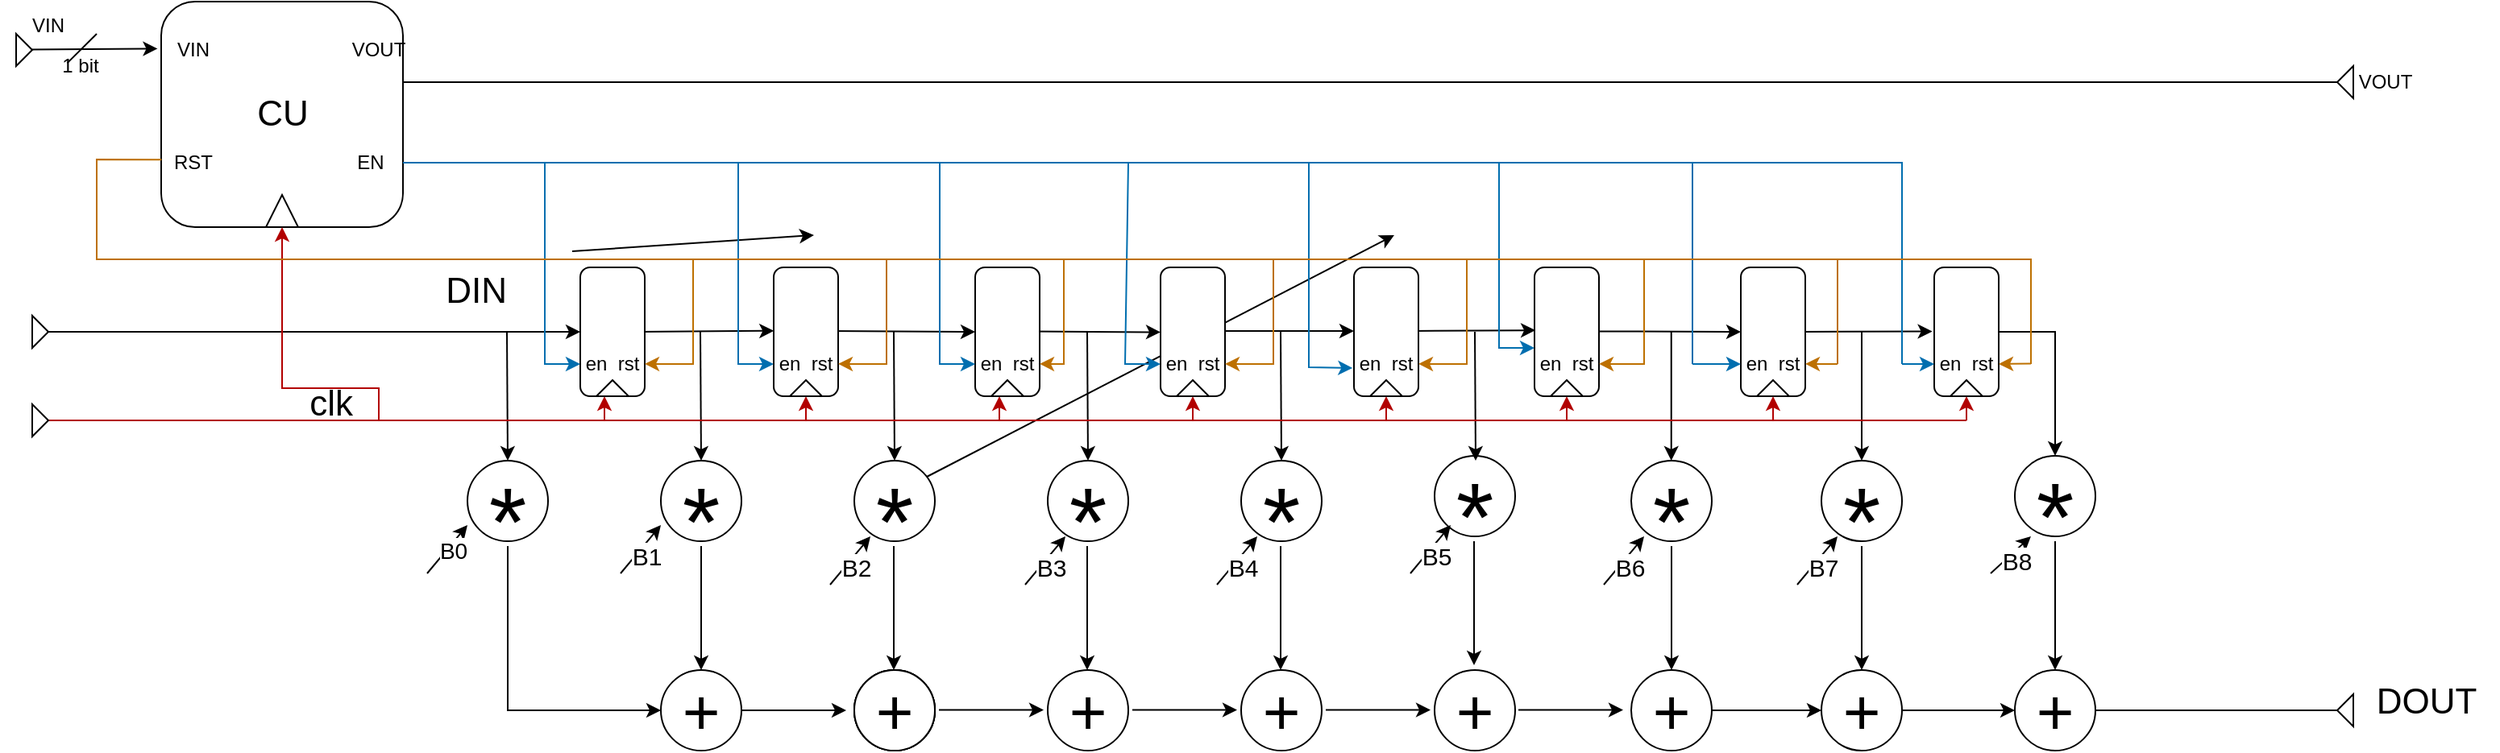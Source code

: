 <mxfile version="28.2.5">
  <diagram name="Pagina-1" id="stsg-VHXCKW48UEf2oJJ">
    <mxGraphModel dx="772" dy="390" grid="1" gridSize="10" guides="1" tooltips="1" connect="1" arrows="1" fold="1" page="1" pageScale="1" pageWidth="827" pageHeight="1169" math="0" shadow="0">
      <root>
        <mxCell id="0" />
        <mxCell id="1" parent="0" />
        <mxCell id="Z68hn9O-Tgvw7mRsMY7y-1" value="&lt;font style=&quot;font-size: 40px;&quot;&gt;+&lt;/font&gt;" style="ellipse;whiteSpace=wrap;html=1;aspect=fixed;" vertex="1" parent="1">
          <mxGeometry x="470" y="605" width="50" height="50" as="geometry" />
        </mxCell>
        <mxCell id="Z68hn9O-Tgvw7mRsMY7y-2" value="&lt;font style=&quot;font-size: 40px;&quot;&gt;+&lt;/font&gt;" style="ellipse;whiteSpace=wrap;html=1;aspect=fixed;" vertex="1" parent="1">
          <mxGeometry x="590" y="605" width="50" height="50" as="geometry" />
        </mxCell>
        <mxCell id="Z68hn9O-Tgvw7mRsMY7y-3" value="&lt;font style=&quot;font-size: 40px;&quot;&gt;+&lt;/font&gt;" style="ellipse;whiteSpace=wrap;html=1;aspect=fixed;" vertex="1" parent="1">
          <mxGeometry x="590" y="605" width="50" height="50" as="geometry" />
        </mxCell>
        <mxCell id="Z68hn9O-Tgvw7mRsMY7y-4" value="&lt;font style=&quot;font-size: 40px;&quot;&gt;+&lt;/font&gt;" style="ellipse;whiteSpace=wrap;html=1;aspect=fixed;" vertex="1" parent="1">
          <mxGeometry x="590" y="605" width="50" height="50" as="geometry" />
        </mxCell>
        <mxCell id="Z68hn9O-Tgvw7mRsMY7y-5" value="&lt;font style=&quot;font-size: 40px;&quot;&gt;+&lt;/font&gt;" style="ellipse;whiteSpace=wrap;html=1;aspect=fixed;" vertex="1" parent="1">
          <mxGeometry x="590" y="605" width="50" height="50" as="geometry" />
        </mxCell>
        <mxCell id="Z68hn9O-Tgvw7mRsMY7y-6" value="&lt;font style=&quot;font-size: 40px;&quot;&gt;+&lt;/font&gt;" style="ellipse;whiteSpace=wrap;html=1;aspect=fixed;" vertex="1" parent="1">
          <mxGeometry x="710" y="605" width="50" height="50" as="geometry" />
        </mxCell>
        <mxCell id="Z68hn9O-Tgvw7mRsMY7y-7" value="&lt;font style=&quot;font-size: 40px;&quot;&gt;+&lt;/font&gt;" style="ellipse;whiteSpace=wrap;html=1;aspect=fixed;" vertex="1" parent="1">
          <mxGeometry x="830" y="605" width="50" height="50" as="geometry" />
        </mxCell>
        <mxCell id="Z68hn9O-Tgvw7mRsMY7y-8" value="&lt;font style=&quot;font-size: 40px;&quot;&gt;+&lt;/font&gt;" style="ellipse;whiteSpace=wrap;html=1;aspect=fixed;" vertex="1" parent="1">
          <mxGeometry x="950" y="605" width="50" height="50" as="geometry" />
        </mxCell>
        <mxCell id="Z68hn9O-Tgvw7mRsMY7y-9" value="&lt;font style=&quot;font-size: 40px;&quot;&gt;+&lt;/font&gt;" style="ellipse;whiteSpace=wrap;html=1;aspect=fixed;" vertex="1" parent="1">
          <mxGeometry x="1190" y="605" width="50" height="50" as="geometry" />
        </mxCell>
        <mxCell id="Z68hn9O-Tgvw7mRsMY7y-10" value="&lt;font style=&quot;font-size: 40px;&quot;&gt;+&lt;/font&gt;" style="ellipse;whiteSpace=wrap;html=1;aspect=fixed;" vertex="1" parent="1">
          <mxGeometry x="1072" y="605" width="50" height="50" as="geometry" />
        </mxCell>
        <mxCell id="Z68hn9O-Tgvw7mRsMY7y-11" value="" style="ellipse;whiteSpace=wrap;html=1;aspect=fixed;" vertex="1" parent="1">
          <mxGeometry x="350" y="475" width="50" height="50" as="geometry" />
        </mxCell>
        <mxCell id="Z68hn9O-Tgvw7mRsMY7y-12" value="&lt;font style=&quot;font-size: 60px;&quot;&gt;*&lt;/font&gt;" style="text;html=1;align=center;verticalAlign=middle;whiteSpace=wrap;rounded=0;" vertex="1" parent="1">
          <mxGeometry x="345" y="498" width="60" height="30" as="geometry" />
        </mxCell>
        <mxCell id="Z68hn9O-Tgvw7mRsMY7y-13" value="" style="ellipse;whiteSpace=wrap;html=1;aspect=fixed;" vertex="1" parent="1">
          <mxGeometry x="470" y="475" width="50" height="50" as="geometry" />
        </mxCell>
        <mxCell id="Z68hn9O-Tgvw7mRsMY7y-14" value="&lt;font style=&quot;font-size: 60px;&quot;&gt;*&lt;/font&gt;" style="text;html=1;align=center;verticalAlign=middle;whiteSpace=wrap;rounded=0;" vertex="1" parent="1">
          <mxGeometry x="465" y="498" width="60" height="30" as="geometry" />
        </mxCell>
        <mxCell id="Z68hn9O-Tgvw7mRsMY7y-15" value="" style="ellipse;whiteSpace=wrap;html=1;aspect=fixed;" vertex="1" parent="1">
          <mxGeometry x="830" y="475" width="50" height="50" as="geometry" />
        </mxCell>
        <mxCell id="Z68hn9O-Tgvw7mRsMY7y-16" value="&lt;font style=&quot;font-size: 60px;&quot;&gt;*&lt;/font&gt;" style="text;html=1;align=center;verticalAlign=middle;whiteSpace=wrap;rounded=0;" vertex="1" parent="1">
          <mxGeometry x="825" y="498" width="60" height="30" as="geometry" />
        </mxCell>
        <mxCell id="Z68hn9O-Tgvw7mRsMY7y-17" value="" style="ellipse;whiteSpace=wrap;html=1;aspect=fixed;" vertex="1" parent="1">
          <mxGeometry x="710" y="475" width="50" height="50" as="geometry" />
        </mxCell>
        <mxCell id="Z68hn9O-Tgvw7mRsMY7y-18" value="&lt;font style=&quot;font-size: 60px;&quot;&gt;*&lt;/font&gt;" style="text;html=1;align=center;verticalAlign=middle;whiteSpace=wrap;rounded=0;" vertex="1" parent="1">
          <mxGeometry x="705" y="498" width="60" height="30" as="geometry" />
        </mxCell>
        <mxCell id="Z68hn9O-Tgvw7mRsMY7y-19" value="" style="ellipse;whiteSpace=wrap;html=1;aspect=fixed;" vertex="1" parent="1">
          <mxGeometry x="590" y="475" width="50" height="50" as="geometry" />
        </mxCell>
        <mxCell id="Z68hn9O-Tgvw7mRsMY7y-20" value="&lt;font style=&quot;font-size: 60px;&quot;&gt;*&lt;/font&gt;" style="text;html=1;align=center;verticalAlign=middle;whiteSpace=wrap;rounded=0;" vertex="1" parent="1">
          <mxGeometry x="585" y="498" width="60" height="30" as="geometry" />
        </mxCell>
        <mxCell id="Z68hn9O-Tgvw7mRsMY7y-21" value="" style="ellipse;whiteSpace=wrap;html=1;aspect=fixed;" vertex="1" parent="1">
          <mxGeometry x="950" y="472" width="50" height="50" as="geometry" />
        </mxCell>
        <mxCell id="Z68hn9O-Tgvw7mRsMY7y-22" value="&lt;font style=&quot;font-size: 60px;&quot;&gt;*&lt;/font&gt;" style="text;html=1;align=center;verticalAlign=middle;whiteSpace=wrap;rounded=0;" vertex="1" parent="1">
          <mxGeometry x="945" y="495" width="60" height="30" as="geometry" />
        </mxCell>
        <mxCell id="Z68hn9O-Tgvw7mRsMY7y-29" value="" style="endArrow=classic;html=1;rounded=0;entryX=0.5;entryY=1;entryDx=0;entryDy=0;exitX=1;exitY=0.5;exitDx=0;exitDy=0;" edge="1" parent="1" source="Z68hn9O-Tgvw7mRsMY7y-242">
          <mxGeometry width="50" height="50" relative="1" as="geometry">
            <mxPoint x="100" y="395" as="sourcePoint" />
            <mxPoint x="420" y="395" as="targetPoint" />
          </mxGeometry>
        </mxCell>
        <mxCell id="Z68hn9O-Tgvw7mRsMY7y-30" value="" style="endArrow=classic;html=1;rounded=0;exitX=0.5;exitY=0;exitDx=0;exitDy=0;entryX=0.002;entryY=0.146;entryDx=0;entryDy=0;entryPerimeter=0;" edge="1" parent="1">
          <mxGeometry width="50" height="50" relative="1" as="geometry">
            <mxPoint x="455" y="395" as="sourcePoint" />
            <mxPoint x="540.12" y="394.38" as="targetPoint" />
          </mxGeometry>
        </mxCell>
        <mxCell id="Z68hn9O-Tgvw7mRsMY7y-31" value="" style="endArrow=classic;html=1;rounded=0;exitX=0.5;exitY=0;exitDx=0;exitDy=0;entryX=0.5;entryY=1;entryDx=0;entryDy=0;" edge="1" parent="1" target="Z68hn9O-Tgvw7mRsMY7y-193">
          <mxGeometry width="50" height="50" relative="1" as="geometry">
            <mxPoint x="575" y="394.5" as="sourcePoint" />
            <mxPoint x="655" y="395" as="targetPoint" />
          </mxGeometry>
        </mxCell>
        <mxCell id="Z68hn9O-Tgvw7mRsMY7y-32" value="" style="endArrow=classic;html=1;rounded=0;exitX=0.5;exitY=0;exitDx=0;exitDy=0;entryX=0.5;entryY=1;entryDx=0;entryDy=0;" edge="1" parent="1" source="Z68hn9O-Tgvw7mRsMY7y-23">
          <mxGeometry width="50" height="50" relative="1" as="geometry">
            <mxPoint x="415" y="345" as="sourcePoint" />
            <mxPoint x="565" y="335" as="targetPoint" />
          </mxGeometry>
        </mxCell>
        <mxCell id="Z68hn9O-Tgvw7mRsMY7y-33" value="" style="endArrow=classic;html=1;rounded=0;exitX=0.5;exitY=0;exitDx=0;exitDy=0;entryX=0;entryY=0.15;entryDx=0;entryDy=0;entryPerimeter=0;" edge="1" parent="1">
          <mxGeometry width="50" height="50" relative="1" as="geometry">
            <mxPoint x="815" y="394.5" as="sourcePoint" />
            <mxPoint x="900" y="394.5" as="targetPoint" />
          </mxGeometry>
        </mxCell>
        <mxCell id="Z68hn9O-Tgvw7mRsMY7y-34" value="" style="endArrow=classic;html=1;rounded=0;exitX=0.5;exitY=0;exitDx=0;exitDy=0;entryX=0.009;entryY=0.135;entryDx=0;entryDy=0;entryPerimeter=0;" edge="1" parent="1">
          <mxGeometry width="50" height="50" relative="1" as="geometry">
            <mxPoint x="935" y="394.5" as="sourcePoint" />
            <mxPoint x="1012.54" y="394.05" as="targetPoint" />
          </mxGeometry>
        </mxCell>
        <mxCell id="Z68hn9O-Tgvw7mRsMY7y-35" value="" style="endArrow=classic;html=1;rounded=0;entryX=0.5;entryY=0;entryDx=0;entryDy=0;" edge="1" parent="1" target="Z68hn9O-Tgvw7mRsMY7y-11">
          <mxGeometry width="50" height="50" relative="1" as="geometry">
            <mxPoint x="374.5" y="395" as="sourcePoint" />
            <mxPoint x="374.5" y="465" as="targetPoint" />
          </mxGeometry>
        </mxCell>
        <mxCell id="Z68hn9O-Tgvw7mRsMY7y-36" value="" style="endArrow=classic;html=1;rounded=0;entryX=0.5;entryY=0;entryDx=0;entryDy=0;" edge="1" parent="1">
          <mxGeometry width="50" height="50" relative="1" as="geometry">
            <mxPoint x="494.5" y="395" as="sourcePoint" />
            <mxPoint x="495" y="475" as="targetPoint" />
          </mxGeometry>
        </mxCell>
        <mxCell id="Z68hn9O-Tgvw7mRsMY7y-37" value="" style="endArrow=classic;html=1;rounded=0;entryX=0.5;entryY=0;entryDx=0;entryDy=0;" edge="1" parent="1">
          <mxGeometry width="50" height="50" relative="1" as="geometry">
            <mxPoint x="614.5" y="395" as="sourcePoint" />
            <mxPoint x="615" y="475" as="targetPoint" />
          </mxGeometry>
        </mxCell>
        <mxCell id="Z68hn9O-Tgvw7mRsMY7y-38" value="" style="endArrow=classic;html=1;rounded=0;entryX=0.5;entryY=0;entryDx=0;entryDy=0;" edge="1" parent="1">
          <mxGeometry width="50" height="50" relative="1" as="geometry">
            <mxPoint x="734.5" y="395" as="sourcePoint" />
            <mxPoint x="735" y="475" as="targetPoint" />
          </mxGeometry>
        </mxCell>
        <mxCell id="Z68hn9O-Tgvw7mRsMY7y-39" value="" style="endArrow=classic;html=1;rounded=0;entryX=0.5;entryY=0;entryDx=0;entryDy=0;" edge="1" parent="1">
          <mxGeometry width="50" height="50" relative="1" as="geometry">
            <mxPoint x="854.5" y="395" as="sourcePoint" />
            <mxPoint x="855" y="475" as="targetPoint" />
          </mxGeometry>
        </mxCell>
        <mxCell id="Z68hn9O-Tgvw7mRsMY7y-40" value="" style="endArrow=classic;html=1;rounded=0;entryX=0.5;entryY=0;entryDx=0;entryDy=0;" edge="1" parent="1">
          <mxGeometry width="50" height="50" relative="1" as="geometry">
            <mxPoint x="975" y="395" as="sourcePoint" />
            <mxPoint x="975.5" y="475" as="targetPoint" />
          </mxGeometry>
        </mxCell>
        <mxCell id="Z68hn9O-Tgvw7mRsMY7y-41" value="" style="ellipse;whiteSpace=wrap;html=1;aspect=fixed;" vertex="1" parent="1">
          <mxGeometry x="1072" y="475" width="50" height="50" as="geometry" />
        </mxCell>
        <mxCell id="Z68hn9O-Tgvw7mRsMY7y-42" value="&lt;font style=&quot;font-size: 60px;&quot;&gt;*&lt;/font&gt;" style="text;html=1;align=center;verticalAlign=middle;whiteSpace=wrap;rounded=0;" vertex="1" parent="1">
          <mxGeometry x="1067" y="498" width="60" height="30" as="geometry" />
        </mxCell>
        <mxCell id="Z68hn9O-Tgvw7mRsMY7y-43" value="" style="endArrow=classic;html=1;rounded=0;exitX=0.5;exitY=1;exitDx=0;exitDy=0;entryX=0;entryY=0.5;entryDx=0;entryDy=0;" edge="1" parent="1" source="Z68hn9O-Tgvw7mRsMY7y-12" target="Z68hn9O-Tgvw7mRsMY7y-1">
          <mxGeometry width="50" height="50" relative="1" as="geometry">
            <mxPoint x="685" y="675" as="sourcePoint" />
            <mxPoint x="735" y="625" as="targetPoint" />
            <Array as="points">
              <mxPoint x="375" y="630" />
            </Array>
          </mxGeometry>
        </mxCell>
        <mxCell id="Z68hn9O-Tgvw7mRsMY7y-44" value="" style="endArrow=classic;html=1;rounded=0;exitX=0.5;exitY=1;exitDx=0;exitDy=0;entryX=0.5;entryY=0;entryDx=0;entryDy=0;" edge="1" parent="1" source="Z68hn9O-Tgvw7mRsMY7y-14" target="Z68hn9O-Tgvw7mRsMY7y-1">
          <mxGeometry width="50" height="50" relative="1" as="geometry">
            <mxPoint x="685" y="675" as="sourcePoint" />
            <mxPoint x="735" y="625" as="targetPoint" />
          </mxGeometry>
        </mxCell>
        <mxCell id="Z68hn9O-Tgvw7mRsMY7y-45" value="" style="endArrow=classic;html=1;rounded=0;exitX=0.5;exitY=1;exitDx=0;exitDy=0;entryX=0.5;entryY=0;entryDx=0;entryDy=0;" edge="1" parent="1">
          <mxGeometry width="50" height="50" relative="1" as="geometry">
            <mxPoint x="614.5" y="528" as="sourcePoint" />
            <mxPoint x="614.5" y="605" as="targetPoint" />
          </mxGeometry>
        </mxCell>
        <mxCell id="Z68hn9O-Tgvw7mRsMY7y-46" value="" style="endArrow=classic;html=1;rounded=0;exitX=0.5;exitY=1;exitDx=0;exitDy=0;entryX=0.5;entryY=0;entryDx=0;entryDy=0;" edge="1" parent="1">
          <mxGeometry width="50" height="50" relative="1" as="geometry">
            <mxPoint x="734.5" y="528" as="sourcePoint" />
            <mxPoint x="734.5" y="605" as="targetPoint" />
          </mxGeometry>
        </mxCell>
        <mxCell id="Z68hn9O-Tgvw7mRsMY7y-47" value="" style="endArrow=classic;html=1;rounded=0;exitX=0.5;exitY=1;exitDx=0;exitDy=0;entryX=0.5;entryY=0;entryDx=0;entryDy=0;" edge="1" parent="1">
          <mxGeometry width="50" height="50" relative="1" as="geometry">
            <mxPoint x="854.5" y="528" as="sourcePoint" />
            <mxPoint x="854.5" y="605" as="targetPoint" />
          </mxGeometry>
        </mxCell>
        <mxCell id="Z68hn9O-Tgvw7mRsMY7y-48" value="" style="endArrow=classic;html=1;rounded=0;exitX=0.5;exitY=1;exitDx=0;exitDy=0;entryX=0.5;entryY=0;entryDx=0;entryDy=0;" edge="1" parent="1">
          <mxGeometry width="50" height="50" relative="1" as="geometry">
            <mxPoint x="974.5" y="525" as="sourcePoint" />
            <mxPoint x="974.5" y="602" as="targetPoint" />
          </mxGeometry>
        </mxCell>
        <mxCell id="Z68hn9O-Tgvw7mRsMY7y-49" value="" style="endArrow=classic;html=1;rounded=0;exitX=1;exitY=0.5;exitDx=0;exitDy=0;" edge="1" parent="1" source="Z68hn9O-Tgvw7mRsMY7y-1">
          <mxGeometry width="50" height="50" relative="1" as="geometry">
            <mxPoint x="685" y="675" as="sourcePoint" />
            <mxPoint x="585" y="630" as="targetPoint" />
          </mxGeometry>
        </mxCell>
        <mxCell id="Z68hn9O-Tgvw7mRsMY7y-50" value="" style="endArrow=classic;html=1;rounded=0;exitX=1;exitY=0.5;exitDx=0;exitDy=0;" edge="1" parent="1">
          <mxGeometry width="50" height="50" relative="1" as="geometry">
            <mxPoint x="642.5" y="629.8" as="sourcePoint" />
            <mxPoint x="707.5" y="629.8" as="targetPoint" />
          </mxGeometry>
        </mxCell>
        <mxCell id="Z68hn9O-Tgvw7mRsMY7y-51" value="" style="endArrow=classic;html=1;rounded=0;exitX=1;exitY=0.5;exitDx=0;exitDy=0;" edge="1" parent="1">
          <mxGeometry width="50" height="50" relative="1" as="geometry">
            <mxPoint x="762.5" y="629.8" as="sourcePoint" />
            <mxPoint x="827.5" y="629.8" as="targetPoint" />
          </mxGeometry>
        </mxCell>
        <mxCell id="Z68hn9O-Tgvw7mRsMY7y-52" value="" style="endArrow=classic;html=1;rounded=0;exitX=1;exitY=0.5;exitDx=0;exitDy=0;" edge="1" parent="1">
          <mxGeometry width="50" height="50" relative="1" as="geometry">
            <mxPoint x="882.5" y="629.8" as="sourcePoint" />
            <mxPoint x="947.5" y="629.8" as="targetPoint" />
          </mxGeometry>
        </mxCell>
        <mxCell id="Z68hn9O-Tgvw7mRsMY7y-53" value="" style="endArrow=classic;html=1;rounded=0;exitX=1;exitY=0.5;exitDx=0;exitDy=0;" edge="1" parent="1">
          <mxGeometry width="50" height="50" relative="1" as="geometry">
            <mxPoint x="1002" y="629.8" as="sourcePoint" />
            <mxPoint x="1067" y="629.8" as="targetPoint" />
          </mxGeometry>
        </mxCell>
        <mxCell id="Z68hn9O-Tgvw7mRsMY7y-54" value="" style="ellipse;whiteSpace=wrap;html=1;aspect=fixed;" vertex="1" parent="1">
          <mxGeometry x="1190" y="475" width="50" height="50" as="geometry" />
        </mxCell>
        <mxCell id="Z68hn9O-Tgvw7mRsMY7y-55" value="&lt;font style=&quot;font-size: 60px;&quot;&gt;*&lt;/font&gt;" style="text;html=1;align=center;verticalAlign=middle;whiteSpace=wrap;rounded=0;" vertex="1" parent="1">
          <mxGeometry x="1185" y="498" width="60" height="30" as="geometry" />
        </mxCell>
        <mxCell id="Z68hn9O-Tgvw7mRsMY7y-56" value="" style="endArrow=classic;html=1;rounded=0;exitX=0.5;exitY=1;exitDx=0;exitDy=0;entryX=0.5;entryY=0;entryDx=0;entryDy=0;" edge="1" parent="1" source="Z68hn9O-Tgvw7mRsMY7y-55" target="Z68hn9O-Tgvw7mRsMY7y-9">
          <mxGeometry width="50" height="50" relative="1" as="geometry">
            <mxPoint x="1214.76" y="522" as="sourcePoint" />
            <mxPoint x="1214.76" y="599" as="targetPoint" />
          </mxGeometry>
        </mxCell>
        <mxCell id="Z68hn9O-Tgvw7mRsMY7y-57" value="" style="endArrow=classic;html=1;rounded=0;exitX=1;exitY=0.5;exitDx=0;exitDy=0;entryX=0;entryY=0.5;entryDx=0;entryDy=0;" edge="1" parent="1" source="Z68hn9O-Tgvw7mRsMY7y-10" target="Z68hn9O-Tgvw7mRsMY7y-9">
          <mxGeometry width="50" height="50" relative="1" as="geometry">
            <mxPoint x="625" y="465" as="sourcePoint" />
            <mxPoint x="675" y="415" as="targetPoint" />
          </mxGeometry>
        </mxCell>
        <mxCell id="Z68hn9O-Tgvw7mRsMY7y-59" value="" style="endArrow=classic;html=1;rounded=0;exitX=0.5;exitY=0;exitDx=0;exitDy=0;" edge="1" parent="1" source="Z68hn9O-Tgvw7mRsMY7y-26">
          <mxGeometry width="50" height="50" relative="1" as="geometry">
            <mxPoint x="635" y="485" as="sourcePoint" />
            <mxPoint x="925" y="335" as="targetPoint" />
          </mxGeometry>
        </mxCell>
        <mxCell id="Z68hn9O-Tgvw7mRsMY7y-62" value="" style="endArrow=classic;html=1;rounded=0;exitX=0.5;exitY=0;exitDx=0;exitDy=0;entryX=-0.02;entryY=0.159;entryDx=0;entryDy=0;entryPerimeter=0;" edge="1" parent="1">
          <mxGeometry width="50" height="50" relative="1" as="geometry">
            <mxPoint x="1175" y="395" as="sourcePoint" />
            <mxPoint x="1258.8" y="394.77" as="targetPoint" />
          </mxGeometry>
        </mxCell>
        <mxCell id="Z68hn9O-Tgvw7mRsMY7y-63" value="" style="endArrow=classic;html=1;rounded=0;entryX=0.5;entryY=0;entryDx=0;entryDy=0;" edge="1" parent="1" target="Z68hn9O-Tgvw7mRsMY7y-54">
          <mxGeometry width="50" height="50" relative="1" as="geometry">
            <mxPoint x="1215" y="395" as="sourcePoint" />
            <mxPoint x="1065" y="445" as="targetPoint" />
          </mxGeometry>
        </mxCell>
        <mxCell id="Z68hn9O-Tgvw7mRsMY7y-64" value="" style="endArrow=classic;html=1;rounded=0;exitX=0.5;exitY=1;exitDx=0;exitDy=0;entryX=0.5;entryY=0;entryDx=0;entryDy=0;" edge="1" parent="1" source="Z68hn9O-Tgvw7mRsMY7y-42" target="Z68hn9O-Tgvw7mRsMY7y-10">
          <mxGeometry width="50" height="50" relative="1" as="geometry">
            <mxPoint x="1095" y="585" as="sourcePoint" />
            <mxPoint x="1145" y="535" as="targetPoint" />
          </mxGeometry>
        </mxCell>
        <mxCell id="Z68hn9O-Tgvw7mRsMY7y-65" value="&lt;font style=&quot;font-size: 40px;&quot;&gt;+&lt;/font&gt;" style="ellipse;whiteSpace=wrap;html=1;aspect=fixed;" vertex="1" parent="1">
          <mxGeometry x="1310" y="605" width="50" height="50" as="geometry" />
        </mxCell>
        <mxCell id="Z68hn9O-Tgvw7mRsMY7y-66" value="" style="ellipse;whiteSpace=wrap;html=1;aspect=fixed;" vertex="1" parent="1">
          <mxGeometry x="1310" y="472" width="50" height="50" as="geometry" />
        </mxCell>
        <mxCell id="Z68hn9O-Tgvw7mRsMY7y-67" value="&lt;font style=&quot;font-size: 60px;&quot;&gt;*&lt;/font&gt;" style="text;html=1;align=center;verticalAlign=middle;whiteSpace=wrap;rounded=0;" vertex="1" parent="1">
          <mxGeometry x="1305" y="495" width="60" height="30" as="geometry" />
        </mxCell>
        <mxCell id="Z68hn9O-Tgvw7mRsMY7y-68" value="" style="endArrow=classic;html=1;rounded=0;exitX=0.5;exitY=1;exitDx=0;exitDy=0;entryX=0.5;entryY=0;entryDx=0;entryDy=0;" edge="1" parent="1" source="Z68hn9O-Tgvw7mRsMY7y-67" target="Z68hn9O-Tgvw7mRsMY7y-65">
          <mxGeometry width="50" height="50" relative="1" as="geometry">
            <mxPoint x="1334.76" y="519" as="sourcePoint" />
            <mxPoint x="1334.76" y="596" as="targetPoint" />
          </mxGeometry>
        </mxCell>
        <mxCell id="Z68hn9O-Tgvw7mRsMY7y-69" value="" style="endArrow=classic;html=1;rounded=0;exitX=1;exitY=0.5;exitDx=0;exitDy=0;entryX=0;entryY=0.5;entryDx=0;entryDy=0;" edge="1" parent="1" source="Z68hn9O-Tgvw7mRsMY7y-9" target="Z68hn9O-Tgvw7mRsMY7y-65">
          <mxGeometry width="50" height="50" relative="1" as="geometry">
            <mxPoint x="1315" y="565" as="sourcePoint" />
            <mxPoint x="1365" y="515" as="targetPoint" />
          </mxGeometry>
        </mxCell>
        <mxCell id="Z68hn9O-Tgvw7mRsMY7y-70" value="" style="endArrow=classic;html=1;rounded=0;exitX=0.5;exitY=0;exitDx=0;exitDy=0;entryX=0.5;entryY=0;entryDx=0;entryDy=0;" edge="1" parent="1" target="Z68hn9O-Tgvw7mRsMY7y-66">
          <mxGeometry width="50" height="50" relative="1" as="geometry">
            <mxPoint x="1295" y="395" as="sourcePoint" />
            <mxPoint x="1315" y="495" as="targetPoint" />
            <Array as="points">
              <mxPoint x="1335" y="395" />
            </Array>
          </mxGeometry>
        </mxCell>
        <mxCell id="Z68hn9O-Tgvw7mRsMY7y-72" value="" style="endArrow=classic;html=1;rounded=0;" edge="1" parent="1">
          <mxGeometry width="50" height="50" relative="1" as="geometry">
            <mxPoint x="325" y="545" as="sourcePoint" />
            <mxPoint x="350" y="515" as="targetPoint" />
          </mxGeometry>
        </mxCell>
        <mxCell id="Z68hn9O-Tgvw7mRsMY7y-73" value="B" style="edgeLabel;html=1;align=center;verticalAlign=middle;resizable=0;points=[];" connectable="0" vertex="1" parent="Z68hn9O-Tgvw7mRsMY7y-72">
          <mxGeometry x="-0.065" y="-4" relative="1" as="geometry">
            <mxPoint x="1" as="offset" />
          </mxGeometry>
        </mxCell>
        <mxCell id="Z68hn9O-Tgvw7mRsMY7y-74" value="&lt;font style=&quot;font-size: 14px;&quot;&gt;B0&lt;/font&gt;" style="edgeLabel;html=1;align=center;verticalAlign=middle;resizable=0;points=[];" connectable="0" vertex="1" parent="Z68hn9O-Tgvw7mRsMY7y-72">
          <mxGeometry x="0.043" y="-3" relative="1" as="geometry">
            <mxPoint as="offset" />
          </mxGeometry>
        </mxCell>
        <mxCell id="Z68hn9O-Tgvw7mRsMY7y-75" value="" style="endArrow=classic;html=1;rounded=0;" edge="1" parent="1">
          <mxGeometry width="50" height="50" relative="1" as="geometry">
            <mxPoint x="445" y="545" as="sourcePoint" />
            <mxPoint x="470" y="515" as="targetPoint" />
          </mxGeometry>
        </mxCell>
        <mxCell id="Z68hn9O-Tgvw7mRsMY7y-76" value="&lt;font style=&quot;font-size: 15px;&quot;&gt;B1&lt;/font&gt;" style="edgeLabel;html=1;align=center;verticalAlign=middle;resizable=0;points=[];" connectable="0" vertex="1" parent="Z68hn9O-Tgvw7mRsMY7y-75">
          <mxGeometry x="-0.065" y="-4" relative="1" as="geometry">
            <mxPoint x="1" as="offset" />
          </mxGeometry>
        </mxCell>
        <mxCell id="Z68hn9O-Tgvw7mRsMY7y-77" value="" style="endArrow=classic;html=1;rounded=0;" edge="1" parent="1">
          <mxGeometry width="50" height="50" relative="1" as="geometry">
            <mxPoint x="575" y="552" as="sourcePoint" />
            <mxPoint x="600" y="522" as="targetPoint" />
          </mxGeometry>
        </mxCell>
        <mxCell id="Z68hn9O-Tgvw7mRsMY7y-78" value="&lt;font style=&quot;font-size: 15px;&quot;&gt;B2&lt;/font&gt;" style="edgeLabel;html=1;align=center;verticalAlign=middle;resizable=0;points=[];" connectable="0" vertex="1" parent="Z68hn9O-Tgvw7mRsMY7y-77">
          <mxGeometry x="-0.065" y="-4" relative="1" as="geometry">
            <mxPoint x="1" as="offset" />
          </mxGeometry>
        </mxCell>
        <mxCell id="Z68hn9O-Tgvw7mRsMY7y-79" value="" style="endArrow=classic;html=1;rounded=0;" edge="1" parent="1">
          <mxGeometry width="50" height="50" relative="1" as="geometry">
            <mxPoint x="696" y="552" as="sourcePoint" />
            <mxPoint x="721" y="522" as="targetPoint" />
          </mxGeometry>
        </mxCell>
        <mxCell id="Z68hn9O-Tgvw7mRsMY7y-80" value="&lt;font style=&quot;font-size: 15px;&quot;&gt;B3&lt;/font&gt;" style="edgeLabel;html=1;align=center;verticalAlign=middle;resizable=0;points=[];" connectable="0" vertex="1" parent="Z68hn9O-Tgvw7mRsMY7y-79">
          <mxGeometry x="-0.065" y="-4" relative="1" as="geometry">
            <mxPoint x="1" as="offset" />
          </mxGeometry>
        </mxCell>
        <mxCell id="Z68hn9O-Tgvw7mRsMY7y-81" value="" style="endArrow=classic;html=1;rounded=0;" edge="1" parent="1">
          <mxGeometry width="50" height="50" relative="1" as="geometry">
            <mxPoint x="815" y="552" as="sourcePoint" />
            <mxPoint x="840" y="522" as="targetPoint" />
          </mxGeometry>
        </mxCell>
        <mxCell id="Z68hn9O-Tgvw7mRsMY7y-82" value="&lt;font style=&quot;font-size: 15px;&quot;&gt;B4&lt;/font&gt;" style="edgeLabel;html=1;align=center;verticalAlign=middle;resizable=0;points=[];" connectable="0" vertex="1" parent="Z68hn9O-Tgvw7mRsMY7y-81">
          <mxGeometry x="-0.065" y="-4" relative="1" as="geometry">
            <mxPoint x="1" as="offset" />
          </mxGeometry>
        </mxCell>
        <mxCell id="Z68hn9O-Tgvw7mRsMY7y-83" value="" style="endArrow=classic;html=1;rounded=0;" edge="1" parent="1">
          <mxGeometry width="50" height="50" relative="1" as="geometry">
            <mxPoint x="935" y="545" as="sourcePoint" />
            <mxPoint x="960" y="515" as="targetPoint" />
          </mxGeometry>
        </mxCell>
        <mxCell id="Z68hn9O-Tgvw7mRsMY7y-84" value="&lt;font style=&quot;font-size: 15px;&quot;&gt;B5&lt;/font&gt;" style="edgeLabel;html=1;align=center;verticalAlign=middle;resizable=0;points=[];" connectable="0" vertex="1" parent="Z68hn9O-Tgvw7mRsMY7y-83">
          <mxGeometry x="-0.065" y="-4" relative="1" as="geometry">
            <mxPoint x="1" as="offset" />
          </mxGeometry>
        </mxCell>
        <mxCell id="Z68hn9O-Tgvw7mRsMY7y-85" value="" style="endArrow=classic;html=1;rounded=0;" edge="1" parent="1">
          <mxGeometry width="50" height="50" relative="1" as="geometry">
            <mxPoint x="1055" y="552" as="sourcePoint" />
            <mxPoint x="1080" y="522" as="targetPoint" />
          </mxGeometry>
        </mxCell>
        <mxCell id="Z68hn9O-Tgvw7mRsMY7y-86" value="&lt;font style=&quot;font-size: 15px;&quot;&gt;B6&lt;/font&gt;" style="edgeLabel;html=1;align=center;verticalAlign=middle;resizable=0;points=[];" connectable="0" vertex="1" parent="Z68hn9O-Tgvw7mRsMY7y-85">
          <mxGeometry x="-0.065" y="-4" relative="1" as="geometry">
            <mxPoint x="1" as="offset" />
          </mxGeometry>
        </mxCell>
        <mxCell id="Z68hn9O-Tgvw7mRsMY7y-87" value="" style="endArrow=classic;html=1;rounded=0;" edge="1" parent="1">
          <mxGeometry width="50" height="50" relative="1" as="geometry">
            <mxPoint x="1175" y="552" as="sourcePoint" />
            <mxPoint x="1200" y="522" as="targetPoint" />
          </mxGeometry>
        </mxCell>
        <mxCell id="Z68hn9O-Tgvw7mRsMY7y-88" value="&lt;font style=&quot;font-size: 15px;&quot;&gt;B7&lt;/font&gt;" style="edgeLabel;html=1;align=center;verticalAlign=middle;resizable=0;points=[];" connectable="0" vertex="1" parent="Z68hn9O-Tgvw7mRsMY7y-87">
          <mxGeometry x="-0.065" y="-4" relative="1" as="geometry">
            <mxPoint x="1" as="offset" />
          </mxGeometry>
        </mxCell>
        <mxCell id="Z68hn9O-Tgvw7mRsMY7y-89" value="" style="endArrow=classic;html=1;rounded=0;" edge="1" parent="1">
          <mxGeometry width="50" height="50" relative="1" as="geometry">
            <mxPoint x="1295" y="545" as="sourcePoint" />
            <mxPoint x="1320" y="522" as="targetPoint" />
          </mxGeometry>
        </mxCell>
        <mxCell id="Z68hn9O-Tgvw7mRsMY7y-90" value="&lt;font style=&quot;font-size: 15px;&quot;&gt;B8&lt;/font&gt;" style="edgeLabel;html=1;align=center;verticalAlign=middle;resizable=0;points=[];" connectable="0" vertex="1" parent="Z68hn9O-Tgvw7mRsMY7y-89">
          <mxGeometry x="-0.065" y="-4" relative="1" as="geometry">
            <mxPoint x="1" as="offset" />
          </mxGeometry>
        </mxCell>
        <mxCell id="Z68hn9O-Tgvw7mRsMY7y-91" value="&lt;span style=&quot;font-size: 22px;&quot;&gt;DIN&lt;/span&gt;" style="text;html=1;align=center;verticalAlign=middle;resizable=0;points=[];autosize=1;strokeColor=none;fillColor=none;" vertex="1" parent="1">
          <mxGeometry x="325" y="350" width="60" height="40" as="geometry" />
        </mxCell>
        <mxCell id="Z68hn9O-Tgvw7mRsMY7y-92" value="&lt;span style=&quot;font-size: 22px;&quot;&gt;DOUT&lt;/span&gt;" style="text;html=1;align=center;verticalAlign=middle;resizable=0;points=[];autosize=1;strokeColor=none;fillColor=none;" vertex="1" parent="1">
          <mxGeometry x="1520" y="605" width="90" height="40" as="geometry" />
        </mxCell>
        <mxCell id="Z68hn9O-Tgvw7mRsMY7y-104" value="" style="endArrow=classic;html=1;rounded=0;entryX=0.5;entryY=0;entryDx=0;entryDy=0;" edge="1" parent="1">
          <mxGeometry width="50" height="50" relative="1" as="geometry">
            <mxPoint x="1096.86" y="395" as="sourcePoint" />
            <mxPoint x="1096.86" y="475" as="targetPoint" />
          </mxGeometry>
        </mxCell>
        <mxCell id="Z68hn9O-Tgvw7mRsMY7y-117" value="" style="endArrow=classic;html=1;rounded=0;exitX=0.5;exitY=0;exitDx=0;exitDy=0;" edge="1" parent="1">
          <mxGeometry width="50" height="50" relative="1" as="geometry">
            <mxPoint x="700" y="394.73" as="sourcePoint" />
            <mxPoint x="780" y="395.23" as="targetPoint" />
          </mxGeometry>
        </mxCell>
        <mxCell id="Z68hn9O-Tgvw7mRsMY7y-130" value="" style="rounded=1;whiteSpace=wrap;html=1;direction=south;" vertex="1" parent="1">
          <mxGeometry x="1140" y="355" width="40" height="80" as="geometry" />
        </mxCell>
        <mxCell id="Z68hn9O-Tgvw7mRsMY7y-131" value="en" style="text;html=1;align=center;verticalAlign=middle;whiteSpace=wrap;rounded=0;" vertex="1" parent="1">
          <mxGeometry x="1120" y="400" width="60" height="30" as="geometry" />
        </mxCell>
        <mxCell id="Z68hn9O-Tgvw7mRsMY7y-132" value="rst" style="text;html=1;align=center;verticalAlign=middle;whiteSpace=wrap;rounded=0;" vertex="1" parent="1">
          <mxGeometry x="1140" y="400" width="60" height="30" as="geometry" />
        </mxCell>
        <mxCell id="Z68hn9O-Tgvw7mRsMY7y-133" value="" style="triangle;whiteSpace=wrap;html=1;rotation=-90;" vertex="1" parent="1">
          <mxGeometry x="1155" y="420" width="10" height="20" as="geometry" />
        </mxCell>
        <mxCell id="Z68hn9O-Tgvw7mRsMY7y-138" value="" style="endArrow=classic;html=1;rounded=0;exitX=0.5;exitY=0;exitDx=0;exitDy=0;entryX=0.5;entryY=1;entryDx=0;entryDy=0;" edge="1" parent="1" target="Z68hn9O-Tgvw7mRsMY7y-130">
          <mxGeometry width="50" height="50" relative="1" as="geometry">
            <mxPoint x="1052" y="394.73" as="sourcePoint" />
            <mxPoint x="1140" y="400" as="targetPoint" />
          </mxGeometry>
        </mxCell>
        <mxCell id="Z68hn9O-Tgvw7mRsMY7y-139" value="" style="endArrow=none;html=1;rounded=0;strokeColor=#B20000;fillColor=#e51400;exitX=1;exitY=0.5;exitDx=0;exitDy=0;" edge="1" parent="1" source="Z68hn9O-Tgvw7mRsMY7y-154">
          <mxGeometry width="50" height="50" relative="1" as="geometry">
            <mxPoint x="250" y="450" as="sourcePoint" />
            <mxPoint x="1280" y="450" as="targetPoint" />
          </mxGeometry>
        </mxCell>
        <mxCell id="Z68hn9O-Tgvw7mRsMY7y-140" value="" style="endArrow=classic;html=1;rounded=0;entryX=0;entryY=0.5;entryDx=0;entryDy=0;strokeColor=#B20000;fillColor=#e51400;" edge="1" parent="1">
          <mxGeometry width="50" height="50" relative="1" as="geometry">
            <mxPoint x="1280" y="450" as="sourcePoint" />
            <mxPoint x="1280" y="435" as="targetPoint" />
          </mxGeometry>
        </mxCell>
        <mxCell id="Z68hn9O-Tgvw7mRsMY7y-141" value="" style="endArrow=classic;html=1;rounded=0;entryX=0;entryY=0.5;entryDx=0;entryDy=0;strokeColor=#B20000;fillColor=#e51400;" edge="1" parent="1" target="Z68hn9O-Tgvw7mRsMY7y-133">
          <mxGeometry width="50" height="50" relative="1" as="geometry">
            <mxPoint x="1160" y="450" as="sourcePoint" />
            <mxPoint x="1240" y="450" as="targetPoint" />
          </mxGeometry>
        </mxCell>
        <mxCell id="Z68hn9O-Tgvw7mRsMY7y-147" value="" style="endArrow=classic;html=1;rounded=0;entryX=0;entryY=0.5;entryDx=0;entryDy=0;strokeColor=#B20000;fillColor=#e51400;" edge="1" parent="1">
          <mxGeometry width="50" height="50" relative="1" as="geometry">
            <mxPoint x="1032" y="450" as="sourcePoint" />
            <mxPoint x="1032" y="435" as="targetPoint" />
          </mxGeometry>
        </mxCell>
        <mxCell id="Z68hn9O-Tgvw7mRsMY7y-148" value="" style="endArrow=classic;html=1;rounded=0;entryX=0;entryY=0.5;entryDx=0;entryDy=0;strokeColor=#B20000;fillColor=#e51400;" edge="1" parent="1">
          <mxGeometry width="50" height="50" relative="1" as="geometry">
            <mxPoint x="920" y="450" as="sourcePoint" />
            <mxPoint x="920" y="435" as="targetPoint" />
          </mxGeometry>
        </mxCell>
        <mxCell id="Z68hn9O-Tgvw7mRsMY7y-149" value="" style="endArrow=classic;html=1;rounded=0;entryX=0;entryY=0.5;entryDx=0;entryDy=0;strokeColor=#B20000;fillColor=#e51400;" edge="1" parent="1">
          <mxGeometry width="50" height="50" relative="1" as="geometry">
            <mxPoint x="800" y="450" as="sourcePoint" />
            <mxPoint x="800" y="435" as="targetPoint" />
          </mxGeometry>
        </mxCell>
        <mxCell id="Z68hn9O-Tgvw7mRsMY7y-150" value="" style="endArrow=classic;html=1;rounded=0;entryX=0;entryY=0.5;entryDx=0;entryDy=0;strokeColor=#B20000;fillColor=#e51400;" edge="1" parent="1">
          <mxGeometry width="50" height="50" relative="1" as="geometry">
            <mxPoint x="680" y="450" as="sourcePoint" />
            <mxPoint x="680" y="435" as="targetPoint" />
          </mxGeometry>
        </mxCell>
        <mxCell id="Z68hn9O-Tgvw7mRsMY7y-151" value="" style="endArrow=classic;html=1;rounded=0;entryX=0;entryY=0.5;entryDx=0;entryDy=0;strokeColor=#B20000;fillColor=#e51400;" edge="1" parent="1">
          <mxGeometry width="50" height="50" relative="1" as="geometry">
            <mxPoint x="560" y="450" as="sourcePoint" />
            <mxPoint x="560" y="435" as="targetPoint" />
          </mxGeometry>
        </mxCell>
        <mxCell id="Z68hn9O-Tgvw7mRsMY7y-152" value="" style="endArrow=classic;html=1;rounded=0;entryX=0;entryY=0.5;entryDx=0;entryDy=0;strokeColor=#B20000;fillColor=#e51400;" edge="1" parent="1">
          <mxGeometry width="50" height="50" relative="1" as="geometry">
            <mxPoint x="435" y="450" as="sourcePoint" />
            <mxPoint x="435" y="435" as="targetPoint" />
          </mxGeometry>
        </mxCell>
        <mxCell id="Z68hn9O-Tgvw7mRsMY7y-153" value="&lt;span style=&quot;font-size: 22px;&quot;&gt;clk&lt;/span&gt;" style="text;html=1;align=center;verticalAlign=middle;resizable=0;points=[];autosize=1;strokeColor=none;fillColor=none;" vertex="1" parent="1">
          <mxGeometry x="240" y="420" width="50" height="40" as="geometry" />
        </mxCell>
        <mxCell id="Z68hn9O-Tgvw7mRsMY7y-154" value="" style="triangle;whiteSpace=wrap;html=1;" vertex="1" parent="1">
          <mxGeometry x="80" y="440" width="10" height="20" as="geometry" />
        </mxCell>
        <mxCell id="Z68hn9O-Tgvw7mRsMY7y-155" value="" style="rounded=1;whiteSpace=wrap;html=1;direction=south;" vertex="1" parent="1">
          <mxGeometry x="160" y="190" width="150" height="140" as="geometry" />
        </mxCell>
        <mxCell id="Z68hn9O-Tgvw7mRsMY7y-162" value="" style="triangle;whiteSpace=wrap;html=1;rotation=-90;" vertex="1" parent="1">
          <mxGeometry x="225" y="310" width="20" height="20" as="geometry" />
        </mxCell>
        <mxCell id="Z68hn9O-Tgvw7mRsMY7y-163" value="VIN" style="text;html=1;align=center;verticalAlign=middle;whiteSpace=wrap;rounded=0;" vertex="1" parent="1">
          <mxGeometry x="150" y="205" width="60" height="30" as="geometry" />
        </mxCell>
        <mxCell id="Z68hn9O-Tgvw7mRsMY7y-164" value="VOUT" style="text;html=1;align=center;verticalAlign=middle;whiteSpace=wrap;rounded=0;" vertex="1" parent="1">
          <mxGeometry x="265" y="205" width="60" height="30" as="geometry" />
        </mxCell>
        <mxCell id="Z68hn9O-Tgvw7mRsMY7y-165" value="RST" style="text;html=1;align=center;verticalAlign=middle;whiteSpace=wrap;rounded=0;" vertex="1" parent="1">
          <mxGeometry x="150" y="275" width="60" height="30" as="geometry" />
        </mxCell>
        <mxCell id="Z68hn9O-Tgvw7mRsMY7y-166" value="&lt;span style=&quot;font-size: 22px;&quot;&gt;CU&lt;/span&gt;" style="text;html=1;align=center;verticalAlign=middle;resizable=0;points=[];autosize=1;strokeColor=none;fillColor=none;" vertex="1" parent="1">
          <mxGeometry x="205" y="240" width="60" height="40" as="geometry" />
        </mxCell>
        <mxCell id="Z68hn9O-Tgvw7mRsMY7y-167" value="" style="endArrow=classic;html=1;rounded=0;entryX=1;entryY=0.5;entryDx=0;entryDy=0;strokeColor=#B20000;fillColor=#e51400;" edge="1" parent="1" target="Z68hn9O-Tgvw7mRsMY7y-155">
          <mxGeometry width="50" height="50" relative="1" as="geometry">
            <mxPoint x="295" y="450" as="sourcePoint" />
            <mxPoint x="670" y="420" as="targetPoint" />
            <Array as="points">
              <mxPoint x="295" y="430" />
              <mxPoint x="235" y="430" />
            </Array>
          </mxGeometry>
        </mxCell>
        <mxCell id="Z68hn9O-Tgvw7mRsMY7y-168" value="EN" style="text;html=1;align=center;verticalAlign=middle;whiteSpace=wrap;rounded=0;" vertex="1" parent="1">
          <mxGeometry x="260" y="275" width="60" height="30" as="geometry" />
        </mxCell>
        <mxCell id="Z68hn9O-Tgvw7mRsMY7y-173" value="" style="endArrow=none;html=1;rounded=0;entryX=0;entryY=0.5;entryDx=0;entryDy=0;fillColor=#1ba1e2;strokeColor=#006EAF;" edge="1" parent="1">
          <mxGeometry width="50" height="50" relative="1" as="geometry">
            <mxPoint x="310" y="290" as="sourcePoint" />
            <mxPoint x="1110" y="415" as="targetPoint" />
            <Array as="points">
              <mxPoint x="1110" y="290" />
            </Array>
          </mxGeometry>
        </mxCell>
        <mxCell id="Z68hn9O-Tgvw7mRsMY7y-174" value="" style="endArrow=classic;html=1;rounded=0;entryX=0;entryY=0.5;entryDx=0;entryDy=0;fillColor=#1ba1e2;strokeColor=#006EAF;" edge="1" parent="1" target="Z68hn9O-Tgvw7mRsMY7y-132">
          <mxGeometry width="50" height="50" relative="1" as="geometry">
            <mxPoint x="1110" y="415" as="sourcePoint" />
            <mxPoint x="680" y="370" as="targetPoint" />
          </mxGeometry>
        </mxCell>
        <mxCell id="Z68hn9O-Tgvw7mRsMY7y-177" value="" style="rounded=1;whiteSpace=wrap;html=1;direction=south;" vertex="1" parent="1">
          <mxGeometry x="1260" y="355" width="40" height="80" as="geometry" />
        </mxCell>
        <mxCell id="Z68hn9O-Tgvw7mRsMY7y-178" value="en" style="text;html=1;align=center;verticalAlign=middle;whiteSpace=wrap;rounded=0;" vertex="1" parent="1">
          <mxGeometry x="1240" y="400" width="60" height="30" as="geometry" />
        </mxCell>
        <mxCell id="Z68hn9O-Tgvw7mRsMY7y-179" value="rst" style="text;html=1;align=center;verticalAlign=middle;whiteSpace=wrap;rounded=0;" vertex="1" parent="1">
          <mxGeometry x="1260" y="400" width="60" height="30" as="geometry" />
        </mxCell>
        <mxCell id="Z68hn9O-Tgvw7mRsMY7y-180" value="" style="triangle;whiteSpace=wrap;html=1;rotation=-90;" vertex="1" parent="1">
          <mxGeometry x="1275" y="420" width="10" height="20" as="geometry" />
        </mxCell>
        <mxCell id="Z68hn9O-Tgvw7mRsMY7y-181" value="" style="rounded=1;whiteSpace=wrap;html=1;direction=south;" vertex="1" parent="1">
          <mxGeometry x="1012" y="355" width="40" height="80" as="geometry" />
        </mxCell>
        <mxCell id="Z68hn9O-Tgvw7mRsMY7y-182" value="en" style="text;html=1;align=center;verticalAlign=middle;whiteSpace=wrap;rounded=0;" vertex="1" parent="1">
          <mxGeometry x="992" y="400" width="60" height="30" as="geometry" />
        </mxCell>
        <mxCell id="Z68hn9O-Tgvw7mRsMY7y-183" value="rst" style="text;html=1;align=center;verticalAlign=middle;whiteSpace=wrap;rounded=0;" vertex="1" parent="1">
          <mxGeometry x="1012" y="400" width="60" height="30" as="geometry" />
        </mxCell>
        <mxCell id="Z68hn9O-Tgvw7mRsMY7y-184" value="" style="triangle;whiteSpace=wrap;html=1;rotation=-90;" vertex="1" parent="1">
          <mxGeometry x="1027" y="420" width="10" height="20" as="geometry" />
        </mxCell>
        <mxCell id="Z68hn9O-Tgvw7mRsMY7y-185" value="" style="rounded=1;whiteSpace=wrap;html=1;direction=south;" vertex="1" parent="1">
          <mxGeometry x="900" y="355" width="40" height="80" as="geometry" />
        </mxCell>
        <mxCell id="Z68hn9O-Tgvw7mRsMY7y-186" value="en" style="text;html=1;align=center;verticalAlign=middle;whiteSpace=wrap;rounded=0;" vertex="1" parent="1">
          <mxGeometry x="880" y="400" width="60" height="30" as="geometry" />
        </mxCell>
        <mxCell id="Z68hn9O-Tgvw7mRsMY7y-187" value="rst" style="text;html=1;align=center;verticalAlign=middle;whiteSpace=wrap;rounded=0;" vertex="1" parent="1">
          <mxGeometry x="900" y="400" width="60" height="30" as="geometry" />
        </mxCell>
        <mxCell id="Z68hn9O-Tgvw7mRsMY7y-188" value="" style="triangle;whiteSpace=wrap;html=1;rotation=-90;" vertex="1" parent="1">
          <mxGeometry x="915" y="420" width="10" height="20" as="geometry" />
        </mxCell>
        <mxCell id="Z68hn9O-Tgvw7mRsMY7y-189" value="" style="rounded=1;whiteSpace=wrap;html=1;direction=south;" vertex="1" parent="1">
          <mxGeometry x="780" y="355" width="40" height="80" as="geometry" />
        </mxCell>
        <mxCell id="Z68hn9O-Tgvw7mRsMY7y-190" value="en" style="text;html=1;align=center;verticalAlign=middle;whiteSpace=wrap;rounded=0;" vertex="1" parent="1">
          <mxGeometry x="760" y="400" width="60" height="30" as="geometry" />
        </mxCell>
        <mxCell id="Z68hn9O-Tgvw7mRsMY7y-191" value="rst" style="text;html=1;align=center;verticalAlign=middle;whiteSpace=wrap;rounded=0;" vertex="1" parent="1">
          <mxGeometry x="780" y="400" width="60" height="30" as="geometry" />
        </mxCell>
        <mxCell id="Z68hn9O-Tgvw7mRsMY7y-192" value="" style="triangle;whiteSpace=wrap;html=1;rotation=-90;" vertex="1" parent="1">
          <mxGeometry x="795" y="420" width="10" height="20" as="geometry" />
        </mxCell>
        <mxCell id="Z68hn9O-Tgvw7mRsMY7y-193" value="" style="rounded=1;whiteSpace=wrap;html=1;direction=south;" vertex="1" parent="1">
          <mxGeometry x="665" y="355" width="40" height="80" as="geometry" />
        </mxCell>
        <mxCell id="Z68hn9O-Tgvw7mRsMY7y-194" value="en" style="text;html=1;align=center;verticalAlign=middle;whiteSpace=wrap;rounded=0;" vertex="1" parent="1">
          <mxGeometry x="645" y="400" width="60" height="30" as="geometry" />
        </mxCell>
        <mxCell id="Z68hn9O-Tgvw7mRsMY7y-195" value="rst" style="text;html=1;align=center;verticalAlign=middle;whiteSpace=wrap;rounded=0;" vertex="1" parent="1">
          <mxGeometry x="665" y="400" width="60" height="30" as="geometry" />
        </mxCell>
        <mxCell id="Z68hn9O-Tgvw7mRsMY7y-196" value="" style="triangle;whiteSpace=wrap;html=1;rotation=-90;" vertex="1" parent="1">
          <mxGeometry x="680" y="420" width="10" height="20" as="geometry" />
        </mxCell>
        <mxCell id="Z68hn9O-Tgvw7mRsMY7y-197" value="" style="rounded=1;whiteSpace=wrap;html=1;direction=south;" vertex="1" parent="1">
          <mxGeometry x="540" y="355" width="40" height="80" as="geometry" />
        </mxCell>
        <mxCell id="Z68hn9O-Tgvw7mRsMY7y-198" value="en" style="text;html=1;align=center;verticalAlign=middle;whiteSpace=wrap;rounded=0;" vertex="1" parent="1">
          <mxGeometry x="520" y="400" width="60" height="30" as="geometry" />
        </mxCell>
        <mxCell id="Z68hn9O-Tgvw7mRsMY7y-199" value="rst" style="text;html=1;align=center;verticalAlign=middle;whiteSpace=wrap;rounded=0;" vertex="1" parent="1">
          <mxGeometry x="540" y="400" width="60" height="30" as="geometry" />
        </mxCell>
        <mxCell id="Z68hn9O-Tgvw7mRsMY7y-200" value="" style="triangle;whiteSpace=wrap;html=1;rotation=-90;" vertex="1" parent="1">
          <mxGeometry x="555" y="420" width="10" height="20" as="geometry" />
        </mxCell>
        <mxCell id="Z68hn9O-Tgvw7mRsMY7y-201" value="" style="rounded=1;whiteSpace=wrap;html=1;direction=south;" vertex="1" parent="1">
          <mxGeometry x="420" y="355" width="40" height="80" as="geometry" />
        </mxCell>
        <mxCell id="Z68hn9O-Tgvw7mRsMY7y-202" value="en" style="text;html=1;align=center;verticalAlign=middle;whiteSpace=wrap;rounded=0;" vertex="1" parent="1">
          <mxGeometry x="400" y="400" width="60" height="30" as="geometry" />
        </mxCell>
        <mxCell id="Z68hn9O-Tgvw7mRsMY7y-203" value="rst" style="text;html=1;align=center;verticalAlign=middle;whiteSpace=wrap;rounded=0;" vertex="1" parent="1">
          <mxGeometry x="420" y="400" width="60" height="30" as="geometry" />
        </mxCell>
        <mxCell id="Z68hn9O-Tgvw7mRsMY7y-204" value="" style="triangle;whiteSpace=wrap;html=1;rotation=-90;" vertex="1" parent="1">
          <mxGeometry x="435" y="420" width="10" height="20" as="geometry" />
        </mxCell>
        <mxCell id="Z68hn9O-Tgvw7mRsMY7y-205" value="" style="endArrow=none;html=1;rounded=0;entryX=0;entryY=0.5;entryDx=0;entryDy=0;fillColor=#1ba1e2;strokeColor=#006EAF;" edge="1" parent="1" target="Z68hn9O-Tgvw7mRsMY7y-178">
          <mxGeometry width="50" height="50" relative="1" as="geometry">
            <mxPoint x="1110" y="290" as="sourcePoint" />
            <mxPoint x="960" y="450" as="targetPoint" />
            <Array as="points">
              <mxPoint x="1240" y="290" />
            </Array>
          </mxGeometry>
        </mxCell>
        <mxCell id="Z68hn9O-Tgvw7mRsMY7y-206" value="" style="endArrow=classic;html=1;rounded=0;entryX=0;entryY=0.5;entryDx=0;entryDy=0;exitX=0;exitY=0.5;exitDx=0;exitDy=0;fillColor=#1ba1e2;strokeColor=#006EAF;" edge="1" parent="1" source="Z68hn9O-Tgvw7mRsMY7y-178" target="Z68hn9O-Tgvw7mRsMY7y-179">
          <mxGeometry width="50" height="50" relative="1" as="geometry">
            <mxPoint x="1120" y="420" as="sourcePoint" />
            <mxPoint x="1140" y="420" as="targetPoint" />
          </mxGeometry>
        </mxCell>
        <mxCell id="Z68hn9O-Tgvw7mRsMY7y-208" value="" style="endArrow=classic;html=1;rounded=0;entryX=0;entryY=0.5;entryDx=0;entryDy=0;fillColor=#1ba1e2;strokeColor=#006EAF;" edge="1" parent="1">
          <mxGeometry width="50" height="50" relative="1" as="geometry">
            <mxPoint x="990" y="290" as="sourcePoint" />
            <mxPoint x="1012" y="405" as="targetPoint" />
            <Array as="points">
              <mxPoint x="990" y="405" />
            </Array>
          </mxGeometry>
        </mxCell>
        <mxCell id="Z68hn9O-Tgvw7mRsMY7y-209" value="" style="endArrow=classic;html=1;rounded=0;entryX=-0.014;entryY=0.583;entryDx=0;entryDy=0;fillColor=#1ba1e2;strokeColor=#006EAF;entryPerimeter=0;" edge="1" parent="1" target="Z68hn9O-Tgvw7mRsMY7y-187">
          <mxGeometry width="50" height="50" relative="1" as="geometry">
            <mxPoint x="872" y="290" as="sourcePoint" />
            <mxPoint x="892" y="420" as="targetPoint" />
            <Array as="points">
              <mxPoint x="872" y="417" />
            </Array>
          </mxGeometry>
        </mxCell>
        <mxCell id="Z68hn9O-Tgvw7mRsMY7y-210" value="" style="endArrow=classic;html=1;rounded=0;entryX=0;entryY=0.5;entryDx=0;entryDy=0;fillColor=#1ba1e2;strokeColor=#006EAF;" edge="1" parent="1">
          <mxGeometry width="50" height="50" relative="1" as="geometry">
            <mxPoint x="760" y="290" as="sourcePoint" />
            <mxPoint x="780" y="415" as="targetPoint" />
            <Array as="points">
              <mxPoint x="758" y="415" />
            </Array>
          </mxGeometry>
        </mxCell>
        <mxCell id="Z68hn9O-Tgvw7mRsMY7y-211" value="" style="endArrow=classic;html=1;rounded=0;entryX=0;entryY=0.5;entryDx=0;entryDy=0;fillColor=#1ba1e2;strokeColor=#006EAF;" edge="1" parent="1">
          <mxGeometry width="50" height="50" relative="1" as="geometry">
            <mxPoint x="643" y="290" as="sourcePoint" />
            <mxPoint x="665" y="415" as="targetPoint" />
            <Array as="points">
              <mxPoint x="643" y="415" />
            </Array>
          </mxGeometry>
        </mxCell>
        <mxCell id="Z68hn9O-Tgvw7mRsMY7y-212" value="" style="endArrow=classic;html=1;rounded=0;entryX=0;entryY=0.5;entryDx=0;entryDy=0;fillColor=#1ba1e2;strokeColor=#006EAF;" edge="1" parent="1">
          <mxGeometry width="50" height="50" relative="1" as="geometry">
            <mxPoint x="518" y="290" as="sourcePoint" />
            <mxPoint x="540" y="415" as="targetPoint" />
            <Array as="points">
              <mxPoint x="518" y="415" />
            </Array>
          </mxGeometry>
        </mxCell>
        <mxCell id="Z68hn9O-Tgvw7mRsMY7y-213" value="" style="endArrow=classic;html=1;rounded=0;entryX=0;entryY=0.5;entryDx=0;entryDy=0;fillColor=#1ba1e2;strokeColor=#006EAF;" edge="1" parent="1">
          <mxGeometry width="50" height="50" relative="1" as="geometry">
            <mxPoint x="398" y="290" as="sourcePoint" />
            <mxPoint x="420" y="415" as="targetPoint" />
            <Array as="points">
              <mxPoint x="398" y="415" />
            </Array>
          </mxGeometry>
        </mxCell>
        <mxCell id="Z68hn9O-Tgvw7mRsMY7y-214" value="" style="endArrow=classic;html=1;rounded=0;entryX=0.173;entryY=1.015;entryDx=0;entryDy=0;entryPerimeter=0;" edge="1" parent="1">
          <mxGeometry width="50" height="50" relative="1" as="geometry">
            <mxPoint x="79.98" y="219.7" as="sourcePoint" />
            <mxPoint x="157.75" y="219.22" as="targetPoint" />
          </mxGeometry>
        </mxCell>
        <mxCell id="Z68hn9O-Tgvw7mRsMY7y-215" value="" style="triangle;whiteSpace=wrap;html=1;" vertex="1" parent="1">
          <mxGeometry x="70" y="210" width="10" height="20" as="geometry" />
        </mxCell>
        <mxCell id="Z68hn9O-Tgvw7mRsMY7y-216" value="VIN" style="text;html=1;align=center;verticalAlign=middle;whiteSpace=wrap;rounded=0;" vertex="1" parent="1">
          <mxGeometry x="60" y="190" width="60" height="30" as="geometry" />
        </mxCell>
        <mxCell id="Z68hn9O-Tgvw7mRsMY7y-217" value="" style="endArrow=none;html=1;rounded=0;exitX=0.695;exitY=1.106;exitDx=0;exitDy=0;exitPerimeter=0;" edge="1" parent="1">
          <mxGeometry width="50" height="50" relative="1" as="geometry">
            <mxPoint x="101.7" y="228.18" as="sourcePoint" />
            <mxPoint x="120" y="210" as="targetPoint" />
          </mxGeometry>
        </mxCell>
        <mxCell id="Z68hn9O-Tgvw7mRsMY7y-218" value="1 bit" style="text;html=1;align=center;verticalAlign=middle;whiteSpace=wrap;rounded=0;" vertex="1" parent="1">
          <mxGeometry x="80" y="215" width="60" height="30" as="geometry" />
        </mxCell>
        <mxCell id="Z68hn9O-Tgvw7mRsMY7y-220" value="VOUT" style="text;html=1;align=center;verticalAlign=middle;whiteSpace=wrap;rounded=0;" vertex="1" parent="1">
          <mxGeometry x="1510" y="225" width="60" height="30" as="geometry" />
        </mxCell>
        <mxCell id="Z68hn9O-Tgvw7mRsMY7y-221" value="" style="endArrow=none;html=1;rounded=0;fillColor=#f0a30a;strokeColor=#BD7000;exitX=0.003;exitY=0.605;exitDx=0;exitDy=0;exitPerimeter=0;entryX=1;entryY=0.5;entryDx=0;entryDy=0;" edge="1" parent="1" target="Z68hn9O-Tgvw7mRsMY7y-179">
          <mxGeometry width="50" height="50" relative="1" as="geometry">
            <mxPoint x="160.18" y="288.15" as="sourcePoint" />
            <mxPoint x="1320" y="410" as="targetPoint" />
            <Array as="points">
              <mxPoint x="120" y="288" />
              <mxPoint x="120" y="350" />
              <mxPoint x="720" y="350" />
              <mxPoint x="1320" y="350" />
            </Array>
          </mxGeometry>
        </mxCell>
        <mxCell id="Z68hn9O-Tgvw7mRsMY7y-223" value="" style="endArrow=classic;html=1;rounded=0;exitX=1;exitY=0.5;exitDx=0;exitDy=0;fillColor=#f0a30a;strokeColor=#BD7000;" edge="1" parent="1">
          <mxGeometry width="50" height="50" relative="1" as="geometry">
            <mxPoint x="1320" y="414.79" as="sourcePoint" />
            <mxPoint x="1300" y="415" as="targetPoint" />
          </mxGeometry>
        </mxCell>
        <mxCell id="Z68hn9O-Tgvw7mRsMY7y-226" value="" style="endArrow=classic;html=1;rounded=0;exitX=1;exitY=0.5;exitDx=0;exitDy=0;fillColor=#f0a30a;strokeColor=#BD7000;" edge="1" parent="1" source="Z68hn9O-Tgvw7mRsMY7y-132">
          <mxGeometry width="50" height="50" relative="1" as="geometry">
            <mxPoint x="1197" y="415" as="sourcePoint" />
            <mxPoint x="1179.997" y="414.91" as="targetPoint" />
          </mxGeometry>
        </mxCell>
        <mxCell id="Z68hn9O-Tgvw7mRsMY7y-227" value="" style="endArrow=none;html=1;rounded=0;exitX=1;exitY=0.5;exitDx=0;exitDy=0;fillColor=#f0a30a;strokeColor=#BD7000;" edge="1" parent="1" source="Z68hn9O-Tgvw7mRsMY7y-132">
          <mxGeometry width="50" height="50" relative="1" as="geometry">
            <mxPoint x="1167" y="400" as="sourcePoint" />
            <mxPoint x="1200" y="350" as="targetPoint" />
          </mxGeometry>
        </mxCell>
        <mxCell id="Z68hn9O-Tgvw7mRsMY7y-228" value="" style="endArrow=classic;html=1;rounded=0;entryX=0.188;entryY=-0.009;entryDx=0;entryDy=0;entryPerimeter=0;fillColor=#f0a30a;strokeColor=#BD7000;" edge="1" parent="1">
          <mxGeometry width="50" height="50" relative="1" as="geometry">
            <mxPoint x="1080" y="350" as="sourcePoint" />
            <mxPoint x="1052" y="414.93" as="targetPoint" />
            <Array as="points">
              <mxPoint x="1080" y="415" />
            </Array>
          </mxGeometry>
        </mxCell>
        <mxCell id="Z68hn9O-Tgvw7mRsMY7y-231" value="" style="endArrow=classic;html=1;rounded=0;entryX=0.188;entryY=-0.009;entryDx=0;entryDy=0;entryPerimeter=0;fillColor=#f0a30a;strokeColor=#BD7000;" edge="1" parent="1">
          <mxGeometry width="50" height="50" relative="1" as="geometry">
            <mxPoint x="970" y="350" as="sourcePoint" />
            <mxPoint x="940" y="414.93" as="targetPoint" />
            <Array as="points">
              <mxPoint x="970" y="415" />
            </Array>
          </mxGeometry>
        </mxCell>
        <mxCell id="Z68hn9O-Tgvw7mRsMY7y-232" value="" style="endArrow=classic;html=1;rounded=0;entryX=0.188;entryY=-0.009;entryDx=0;entryDy=0;entryPerimeter=0;fillColor=#f0a30a;strokeColor=#BD7000;" edge="1" parent="1">
          <mxGeometry width="50" height="50" relative="1" as="geometry">
            <mxPoint x="850" y="350" as="sourcePoint" />
            <mxPoint x="820" y="414.93" as="targetPoint" />
            <Array as="points">
              <mxPoint x="850" y="415" />
            </Array>
          </mxGeometry>
        </mxCell>
        <mxCell id="Z68hn9O-Tgvw7mRsMY7y-233" value="" style="endArrow=classic;html=1;rounded=0;entryX=0.188;entryY=-0.009;entryDx=0;entryDy=0;entryPerimeter=0;fillColor=#f0a30a;strokeColor=#BD7000;" edge="1" parent="1">
          <mxGeometry width="50" height="50" relative="1" as="geometry">
            <mxPoint x="720" y="350" as="sourcePoint" />
            <mxPoint x="705" y="414.93" as="targetPoint" />
            <Array as="points">
              <mxPoint x="720" y="415" />
            </Array>
          </mxGeometry>
        </mxCell>
        <mxCell id="Z68hn9O-Tgvw7mRsMY7y-234" value="" style="endArrow=classic;html=1;rounded=0;entryX=0.188;entryY=-0.009;entryDx=0;entryDy=0;entryPerimeter=0;fillColor=#f0a30a;strokeColor=#BD7000;" edge="1" parent="1">
          <mxGeometry width="50" height="50" relative="1" as="geometry">
            <mxPoint x="610" y="350" as="sourcePoint" />
            <mxPoint x="580" y="414.93" as="targetPoint" />
            <Array as="points">
              <mxPoint x="610" y="415" />
            </Array>
          </mxGeometry>
        </mxCell>
        <mxCell id="Z68hn9O-Tgvw7mRsMY7y-235" value="" style="endArrow=classic;html=1;rounded=0;entryX=0.188;entryY=-0.009;entryDx=0;entryDy=0;entryPerimeter=0;fillColor=#f0a30a;strokeColor=#BD7000;" edge="1" parent="1">
          <mxGeometry width="50" height="50" relative="1" as="geometry">
            <mxPoint x="490" y="350" as="sourcePoint" />
            <mxPoint x="460" y="414.93" as="targetPoint" />
            <Array as="points">
              <mxPoint x="490" y="415" />
            </Array>
          </mxGeometry>
        </mxCell>
        <mxCell id="Z68hn9O-Tgvw7mRsMY7y-242" value="" style="triangle;whiteSpace=wrap;html=1;" vertex="1" parent="1">
          <mxGeometry x="80" y="385" width="10" height="20" as="geometry" />
        </mxCell>
        <mxCell id="Z68hn9O-Tgvw7mRsMY7y-246" value="" style="endArrow=none;html=1;rounded=0;exitX=1;exitY=0.5;exitDx=0;exitDy=0;entryX=1;entryY=0.5;entryDx=0;entryDy=0;" edge="1" parent="1" source="Z68hn9O-Tgvw7mRsMY7y-65" target="Z68hn9O-Tgvw7mRsMY7y-247">
          <mxGeometry width="50" height="50" relative="1" as="geometry">
            <mxPoint x="1370" y="470" as="sourcePoint" />
            <mxPoint x="1500" y="630" as="targetPoint" />
          </mxGeometry>
        </mxCell>
        <mxCell id="Z68hn9O-Tgvw7mRsMY7y-247" value="" style="triangle;whiteSpace=wrap;html=1;rotation=-180;" vertex="1" parent="1">
          <mxGeometry x="1510" y="620" width="10" height="20" as="geometry" />
        </mxCell>
        <mxCell id="Z68hn9O-Tgvw7mRsMY7y-248" value="" style="triangle;whiteSpace=wrap;html=1;rotation=-180;" vertex="1" parent="1">
          <mxGeometry x="1510" y="230" width="10" height="20" as="geometry" />
        </mxCell>
        <mxCell id="Z68hn9O-Tgvw7mRsMY7y-249" value="" style="endArrow=none;html=1;rounded=0;entryX=1;entryY=0.5;entryDx=0;entryDy=0;" edge="1" parent="1" target="Z68hn9O-Tgvw7mRsMY7y-248">
          <mxGeometry width="50" height="50" relative="1" as="geometry">
            <mxPoint x="309.997" y="240" as="sourcePoint" />
            <mxPoint x="1190" y="240" as="targetPoint" />
          </mxGeometry>
        </mxCell>
      </root>
    </mxGraphModel>
  </diagram>
</mxfile>
